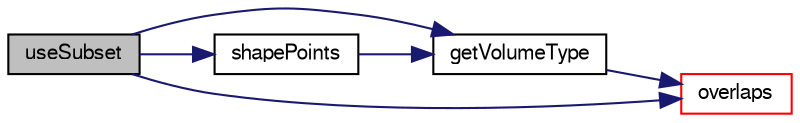 digraph "useSubset"
{
  bgcolor="transparent";
  edge [fontname="FreeSans",fontsize="10",labelfontname="FreeSans",labelfontsize="10"];
  node [fontname="FreeSans",fontsize="10",shape=record];
  rankdir="LR";
  Node17 [label="useSubset",height=0.2,width=0.4,color="black", fillcolor="grey75", style="filled", fontcolor="black"];
  Node17 -> Node18 [color="midnightblue",fontsize="10",style="solid",fontname="FreeSans"];
  Node18 [label="getVolumeType",height=0.2,width=0.4,color="black",URL="$a25054.html#a48737f260350c0145adb2d05de69373a",tooltip="Get type (inside,outside,mixed,unknown) of point w.r.t. surface. "];
  Node18 -> Node19 [color="midnightblue",fontsize="10",style="solid",fontname="FreeSans"];
  Node19 [label="overlaps",height=0.2,width=0.4,color="red",URL="$a25054.html#a1915c0938452ba641c6ccf39df02dfad",tooltip="Does (bb of) shape at index overlap bb. "];
  Node17 -> Node19 [color="midnightblue",fontsize="10",style="solid",fontname="FreeSans"];
  Node17 -> Node23 [color="midnightblue",fontsize="10",style="solid",fontname="FreeSans"];
  Node23 [label="shapePoints",height=0.2,width=0.4,color="black",URL="$a25054.html#aeef9078dd91d58c4cede06e7a9cee2cb",tooltip="Get representative point cloud for all shapes inside. "];
  Node23 -> Node18 [color="midnightblue",fontsize="10",style="solid",fontname="FreeSans"];
}
